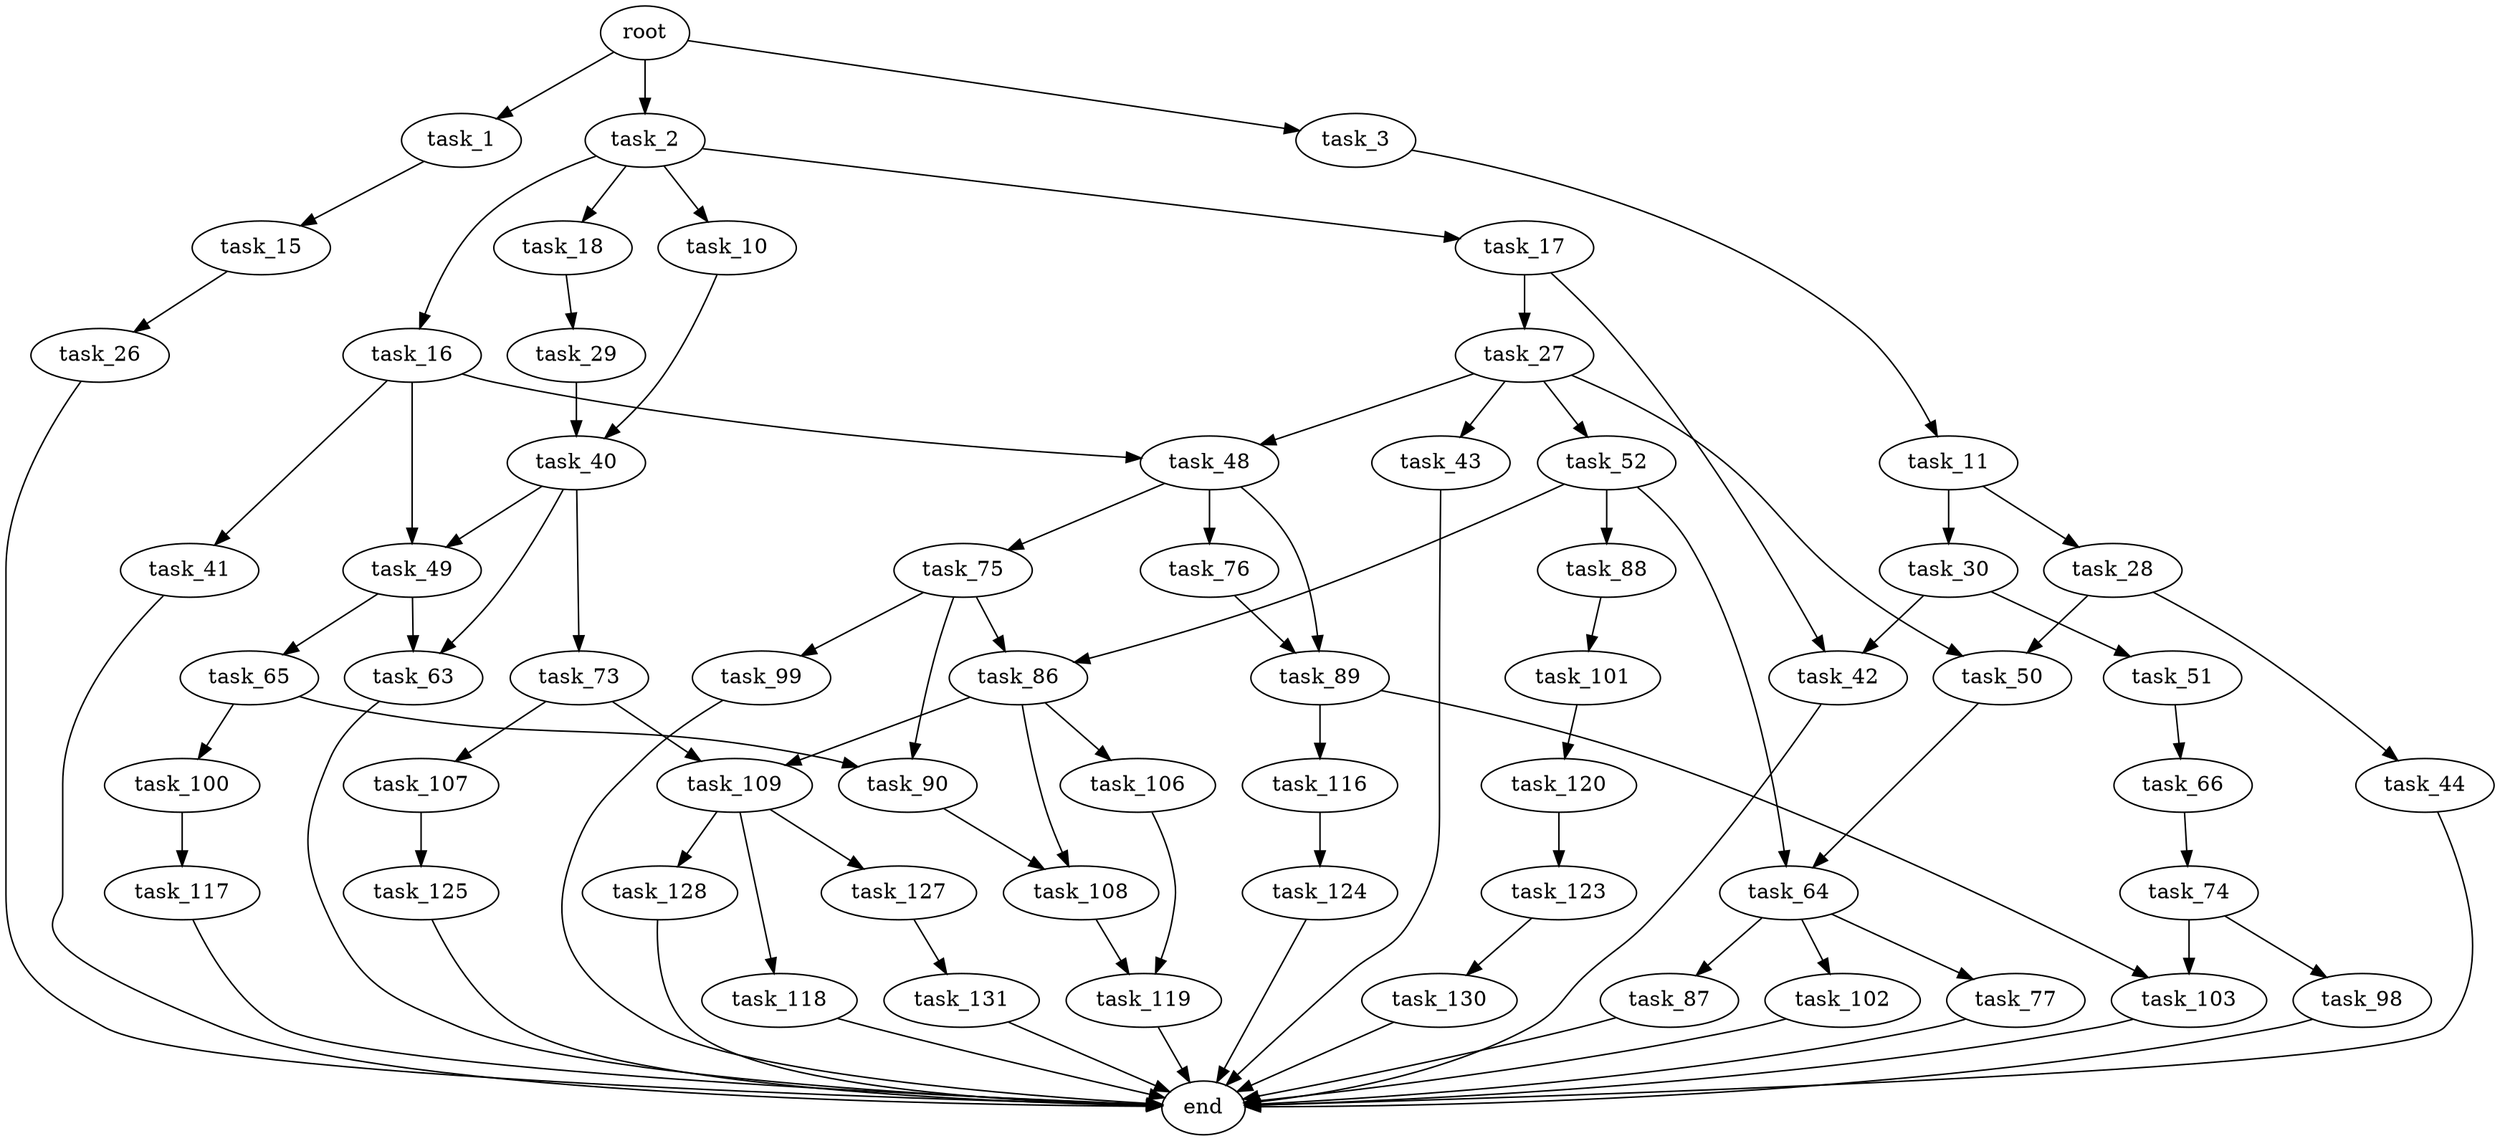 digraph G {
  root [size="0.000000"];
  task_1 [size="19653421064.000000"];
  task_2 [size="28991029248.000000"];
  task_3 [size="912655407281.000000"];
  task_15 [size="808879001.000000"];
  task_10 [size="1174132219.000000"];
  task_16 [size="705820969.000000"];
  task_17 [size="1073741824000.000000"];
  task_18 [size="301191698118.000000"];
  task_11 [size="253008925472.000000"];
  task_40 [size="31582908078.000000"];
  task_28 [size="378641824270.000000"];
  task_30 [size="1073741824000.000000"];
  task_26 [size="7029656642.000000"];
  task_41 [size="549755813888.000000"];
  task_48 [size="8589934592.000000"];
  task_49 [size="803946721349.000000"];
  task_27 [size="134217728000.000000"];
  task_42 [size="28991029248.000000"];
  task_29 [size="2386567068.000000"];
  end [size="0.000000"];
  task_43 [size="19870512932.000000"];
  task_50 [size="450201487184.000000"];
  task_52 [size="449966151552.000000"];
  task_44 [size="422969978823.000000"];
  task_51 [size="549755813888.000000"];
  task_63 [size="28991029248.000000"];
  task_73 [size="782757789696.000000"];
  task_75 [size="24904886598.000000"];
  task_76 [size="231928233984.000000"];
  task_89 [size="782757789696.000000"];
  task_65 [size="184710094724.000000"];
  task_64 [size="549755813888.000000"];
  task_66 [size="8589934592.000000"];
  task_86 [size="2969346297.000000"];
  task_88 [size="158791149714.000000"];
  task_77 [size="16465855788.000000"];
  task_87 [size="8589934592.000000"];
  task_102 [size="437919074788.000000"];
  task_90 [size="1073741824000.000000"];
  task_100 [size="31405728764.000000"];
  task_74 [size="28991029248.000000"];
  task_107 [size="186248202608.000000"];
  task_109 [size="28991029248.000000"];
  task_98 [size="23799762800.000000"];
  task_103 [size="8589934592.000000"];
  task_99 [size="622463260233.000000"];
  task_106 [size="68719476736.000000"];
  task_108 [size="304995224214.000000"];
  task_101 [size="368293445632.000000"];
  task_116 [size="288201141571.000000"];
  task_117 [size="3138833168.000000"];
  task_120 [size="5728958131.000000"];
  task_119 [size="530585850383.000000"];
  task_125 [size="68719476736.000000"];
  task_118 [size="60458362346.000000"];
  task_127 [size="368293445632.000000"];
  task_128 [size="134217728000.000000"];
  task_124 [size="1456174491.000000"];
  task_123 [size="12877326625.000000"];
  task_130 [size="1210458603045.000000"];
  task_131 [size="90201869796.000000"];

  root -> task_1 [size="1.000000"];
  root -> task_2 [size="1.000000"];
  root -> task_3 [size="1.000000"];
  task_1 -> task_15 [size="536870912.000000"];
  task_2 -> task_10 [size="75497472.000000"];
  task_2 -> task_16 [size="75497472.000000"];
  task_2 -> task_17 [size="75497472.000000"];
  task_2 -> task_18 [size="75497472.000000"];
  task_3 -> task_11 [size="679477248.000000"];
  task_15 -> task_26 [size="75497472.000000"];
  task_10 -> task_40 [size="33554432.000000"];
  task_16 -> task_41 [size="75497472.000000"];
  task_16 -> task_48 [size="75497472.000000"];
  task_16 -> task_49 [size="75497472.000000"];
  task_17 -> task_27 [size="838860800.000000"];
  task_17 -> task_42 [size="838860800.000000"];
  task_18 -> task_29 [size="209715200.000000"];
  task_11 -> task_28 [size="209715200.000000"];
  task_11 -> task_30 [size="209715200.000000"];
  task_40 -> task_49 [size="679477248.000000"];
  task_40 -> task_63 [size="679477248.000000"];
  task_40 -> task_73 [size="679477248.000000"];
  task_28 -> task_44 [size="301989888.000000"];
  task_28 -> task_50 [size="301989888.000000"];
  task_30 -> task_42 [size="838860800.000000"];
  task_30 -> task_51 [size="838860800.000000"];
  task_26 -> end [size="1.000000"];
  task_41 -> end [size="1.000000"];
  task_48 -> task_75 [size="33554432.000000"];
  task_48 -> task_76 [size="33554432.000000"];
  task_48 -> task_89 [size="33554432.000000"];
  task_49 -> task_63 [size="679477248.000000"];
  task_49 -> task_65 [size="679477248.000000"];
  task_27 -> task_43 [size="209715200.000000"];
  task_27 -> task_48 [size="209715200.000000"];
  task_27 -> task_50 [size="209715200.000000"];
  task_27 -> task_52 [size="209715200.000000"];
  task_42 -> end [size="1.000000"];
  task_29 -> task_40 [size="134217728.000000"];
  task_43 -> end [size="1.000000"];
  task_50 -> task_64 [size="411041792.000000"];
  task_52 -> task_64 [size="838860800.000000"];
  task_52 -> task_86 [size="838860800.000000"];
  task_52 -> task_88 [size="838860800.000000"];
  task_44 -> end [size="1.000000"];
  task_51 -> task_66 [size="536870912.000000"];
  task_63 -> end [size="1.000000"];
  task_73 -> task_107 [size="679477248.000000"];
  task_73 -> task_109 [size="679477248.000000"];
  task_75 -> task_86 [size="536870912.000000"];
  task_75 -> task_90 [size="536870912.000000"];
  task_75 -> task_99 [size="536870912.000000"];
  task_76 -> task_89 [size="301989888.000000"];
  task_89 -> task_103 [size="679477248.000000"];
  task_89 -> task_116 [size="679477248.000000"];
  task_65 -> task_90 [size="411041792.000000"];
  task_65 -> task_100 [size="411041792.000000"];
  task_64 -> task_77 [size="536870912.000000"];
  task_64 -> task_87 [size="536870912.000000"];
  task_64 -> task_102 [size="536870912.000000"];
  task_66 -> task_74 [size="33554432.000000"];
  task_86 -> task_106 [size="301989888.000000"];
  task_86 -> task_108 [size="301989888.000000"];
  task_86 -> task_109 [size="301989888.000000"];
  task_88 -> task_101 [size="301989888.000000"];
  task_77 -> end [size="1.000000"];
  task_87 -> end [size="1.000000"];
  task_102 -> end [size="1.000000"];
  task_90 -> task_108 [size="838860800.000000"];
  task_100 -> task_117 [size="679477248.000000"];
  task_74 -> task_98 [size="75497472.000000"];
  task_74 -> task_103 [size="75497472.000000"];
  task_107 -> task_125 [size="536870912.000000"];
  task_109 -> task_118 [size="75497472.000000"];
  task_109 -> task_127 [size="75497472.000000"];
  task_109 -> task_128 [size="75497472.000000"];
  task_98 -> end [size="1.000000"];
  task_103 -> end [size="1.000000"];
  task_99 -> end [size="1.000000"];
  task_106 -> task_119 [size="134217728.000000"];
  task_108 -> task_119 [size="301989888.000000"];
  task_101 -> task_120 [size="411041792.000000"];
  task_116 -> task_124 [size="838860800.000000"];
  task_117 -> end [size="1.000000"];
  task_120 -> task_123 [size="134217728.000000"];
  task_119 -> end [size="1.000000"];
  task_125 -> end [size="1.000000"];
  task_118 -> end [size="1.000000"];
  task_127 -> task_131 [size="411041792.000000"];
  task_128 -> end [size="1.000000"];
  task_124 -> end [size="1.000000"];
  task_123 -> task_130 [size="209715200.000000"];
  task_130 -> end [size="1.000000"];
  task_131 -> end [size="1.000000"];
}
